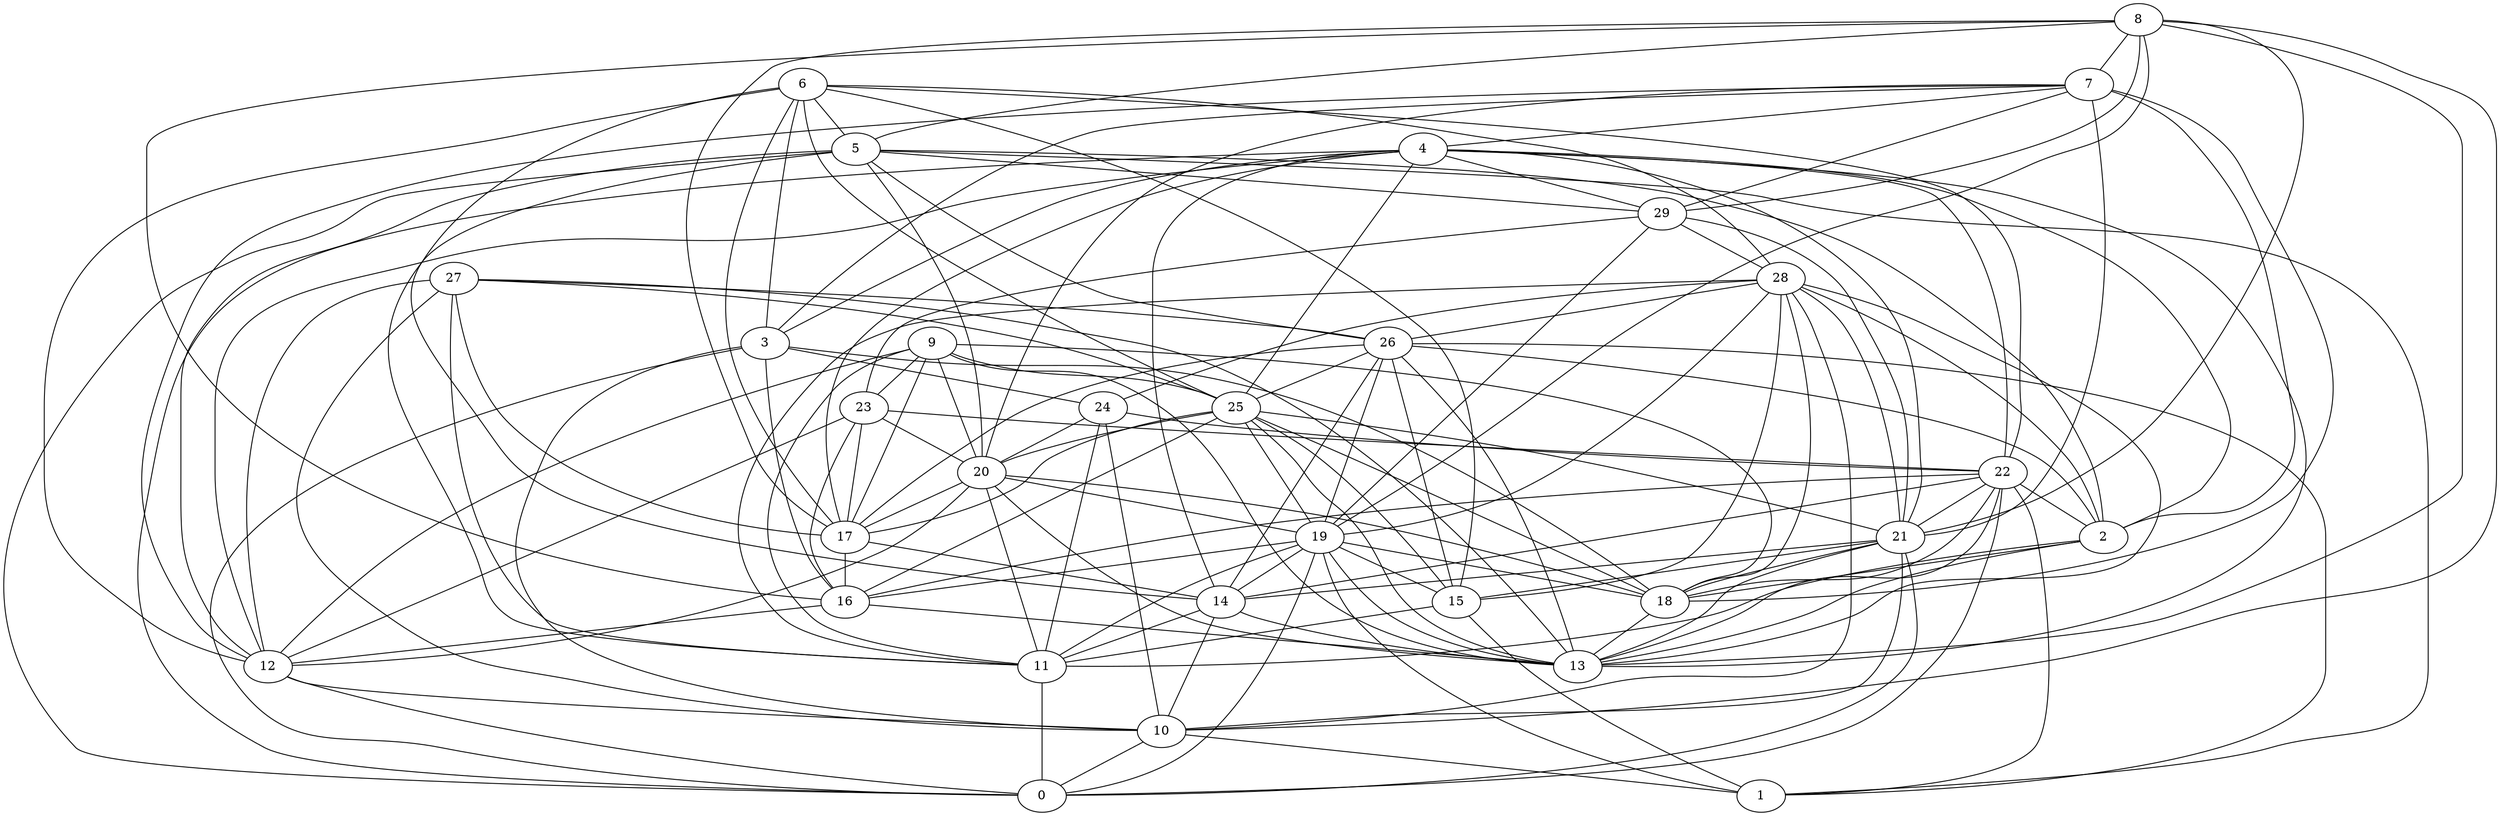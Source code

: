 digraph GG_graph {

subgraph G_graph {
edge [color = black]
"8" -> "19" [dir = none]
"8" -> "7" [dir = none]
"8" -> "21" [dir = none]
"29" -> "19" [dir = none]
"29" -> "21" [dir = none]
"15" -> "1" [dir = none]
"20" -> "13" [dir = none]
"20" -> "17" [dir = none]
"20" -> "11" [dir = none]
"16" -> "13" [dir = none]
"22" -> "2" [dir = none]
"22" -> "16" [dir = none]
"22" -> "1" [dir = none]
"22" -> "18" [dir = none]
"22" -> "0" [dir = none]
"9" -> "11" [dir = none]
"9" -> "18" [dir = none]
"9" -> "17" [dir = none]
"9" -> "12" [dir = none]
"3" -> "10" [dir = none]
"3" -> "16" [dir = none]
"6" -> "3" [dir = none]
"6" -> "14" [dir = none]
"6" -> "28" [dir = none]
"6" -> "22" [dir = none]
"19" -> "18" [dir = none]
"19" -> "16" [dir = none]
"19" -> "11" [dir = none]
"19" -> "14" [dir = none]
"28" -> "11" [dir = none]
"28" -> "26" [dir = none]
"28" -> "15" [dir = none]
"28" -> "10" [dir = none]
"24" -> "22" [dir = none]
"24" -> "20" [dir = none]
"5" -> "11" [dir = none]
"5" -> "20" [dir = none]
"26" -> "15" [dir = none]
"26" -> "17" [dir = none]
"21" -> "18" [dir = none]
"21" -> "15" [dir = none]
"23" -> "12" [dir = none]
"23" -> "22" [dir = none]
"23" -> "17" [dir = none]
"27" -> "11" [dir = none]
"27" -> "17" [dir = none]
"7" -> "20" [dir = none]
"7" -> "21" [dir = none]
"7" -> "3" [dir = none]
"4" -> "0" [dir = none]
"4" -> "12" [dir = none]
"4" -> "21" [dir = none]
"4" -> "2" [dir = none]
"25" -> "17" [dir = none]
"25" -> "21" [dir = none]
"25" -> "20" [dir = none]
"25" -> "16" [dir = none]
"2" -> "11" [dir = none]
"21" -> "10" [dir = none]
"20" -> "12" [dir = none]
"7" -> "29" [dir = none]
"27" -> "25" [dir = none]
"5" -> "0" [dir = none]
"5" -> "26" [dir = none]
"6" -> "15" [dir = none]
"4" -> "14" [dir = none]
"28" -> "19" [dir = none]
"11" -> "0" [dir = none]
"15" -> "11" [dir = none]
"8" -> "16" [dir = none]
"20" -> "18" [dir = none]
"12" -> "0" [dir = none]
"19" -> "13" [dir = none]
"22" -> "21" [dir = none]
"22" -> "14" [dir = none]
"25" -> "13" [dir = none]
"5" -> "1" [dir = none]
"19" -> "1" [dir = none]
"6" -> "17" [dir = none]
"9" -> "23" [dir = none]
"28" -> "18" [dir = none]
"5" -> "12" [dir = none]
"14" -> "10" [dir = none]
"25" -> "19" [dir = none]
"27" -> "10" [dir = none]
"9" -> "20" [dir = none]
"21" -> "13" [dir = none]
"4" -> "22" [dir = none]
"25" -> "18" [dir = none]
"3" -> "24" [dir = none]
"3" -> "0" [dir = none]
"26" -> "2" [dir = none]
"27" -> "12" [dir = none]
"7" -> "4" [dir = none]
"4" -> "25" [dir = none]
"18" -> "13" [dir = none]
"23" -> "20" [dir = none]
"21" -> "0" [dir = none]
"24" -> "11" [dir = none]
"7" -> "18" [dir = none]
"8" -> "5" [dir = none]
"16" -> "12" [dir = none]
"8" -> "29" [dir = none]
"7" -> "12" [dir = none]
"5" -> "29" [dir = none]
"6" -> "25" [dir = none]
"9" -> "25" [dir = none]
"27" -> "26" [dir = none]
"8" -> "10" [dir = none]
"2" -> "18" [dir = none]
"9" -> "13" [dir = none]
"23" -> "16" [dir = none]
"2" -> "13" [dir = none]
"6" -> "5" [dir = none]
"26" -> "14" [dir = none]
"14" -> "11" [dir = none]
"7" -> "2" [dir = none]
"27" -> "13" [dir = none]
"17" -> "14" [dir = none]
"26" -> "1" [dir = none]
"12" -> "10" [dir = none]
"4" -> "17" [dir = none]
"10" -> "1" [dir = none]
"19" -> "0" [dir = none]
"4" -> "13" [dir = none]
"8" -> "17" [dir = none]
"26" -> "25" [dir = none]
"17" -> "16" [dir = none]
"6" -> "12" [dir = none]
"5" -> "2" [dir = none]
"28" -> "24" [dir = none]
"3" -> "18" [dir = none]
"4" -> "29" [dir = none]
"29" -> "28" [dir = none]
"29" -> "23" [dir = none]
"20" -> "19" [dir = none]
"26" -> "13" [dir = none]
"28" -> "2" [dir = none]
"10" -> "0" [dir = none]
"22" -> "13" [dir = none]
"25" -> "15" [dir = none]
"28" -> "13" [dir = none]
"8" -> "13" [dir = none]
"4" -> "3" [dir = none]
"28" -> "21" [dir = none]
"21" -> "14" [dir = none]
"14" -> "13" [dir = none]
"26" -> "19" [dir = none]
"24" -> "10" [dir = none]
"19" -> "15" [dir = none]
}

}
